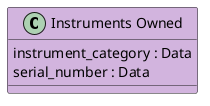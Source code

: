 @startuml
class "Instruments Owned" #D2B4DE {
  instrument_category : Data
  serial_number : Data
}
@enduml